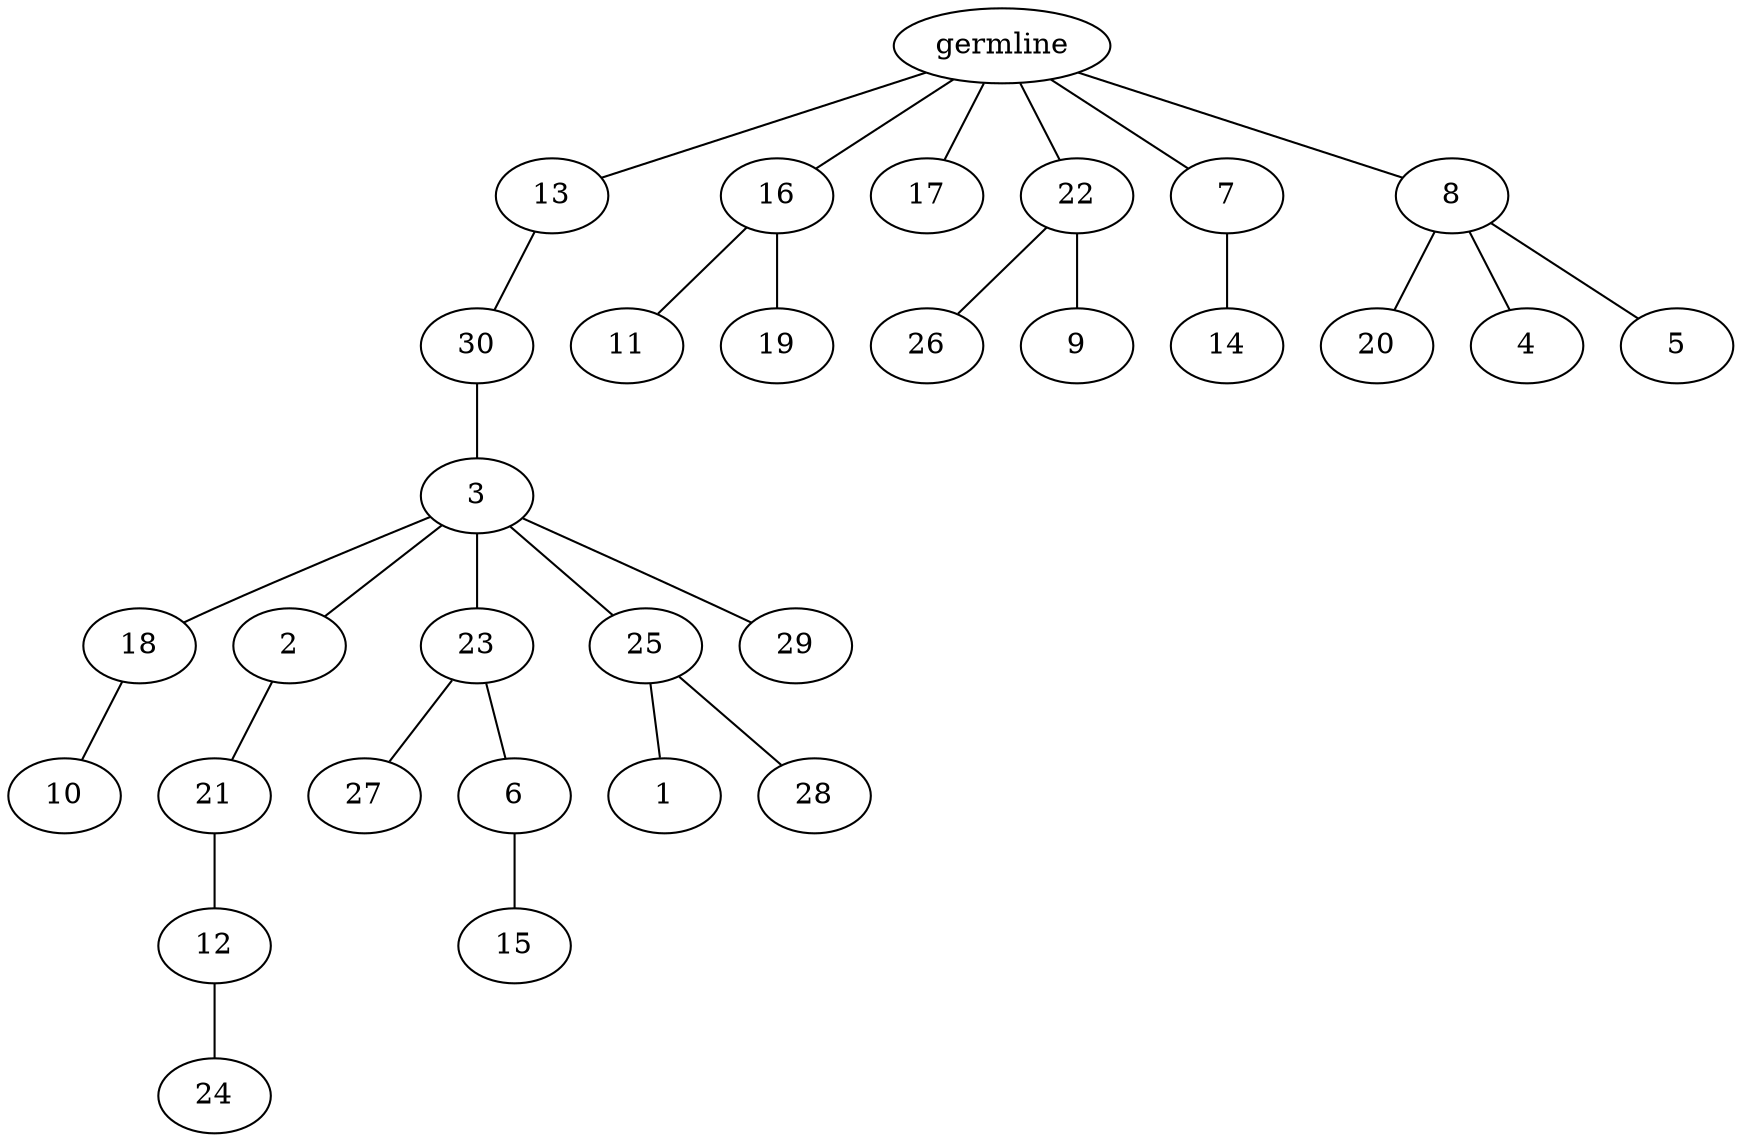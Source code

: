 graph tree {
    "140665829693616" [label="germline"];
    "140665821210464" [label="13"];
    "140665821211136" [label="30"];
    "140665821211328" [label="3"];
    "140665821211616" [label="18"];
    "140665821212192" [label="10"];
    "140665821211712" [label="2"];
    "140665821212528" [label="21"];
    "140665821266128" [label="12"];
    "140665820109792" [label="24"];
    "140665821211952" [label="23"];
    "140665821268144" [label="27"];
    "140665821267280" [label="6"];
    "140665821267568" [label="15"];
    "140665821212240" [label="25"];
    "140665821266032" [label="1"];
    "140665821265984" [label="28"];
    "140665821269488" [label="29"];
    "140665821211760" [label="16"];
    "140665821212048" [label="11"];
    "140665821211568" [label="19"];
    "140665821210704" [label="17"];
    "140665821269056" [label="22"];
    "140665821266416" [label="26"];
    "140665821267664" [label="9"];
    "140665821269968" [label="7"];
    "140665821267424" [label="14"];
    "140665821269584" [label="8"];
    "140665821268816" [label="20"];
    "140665821267904" [label="4"];
    "140665821269008" [label="5"];
    "140665829693616" -- "140665821210464";
    "140665829693616" -- "140665821211760";
    "140665829693616" -- "140665821210704";
    "140665829693616" -- "140665821269056";
    "140665829693616" -- "140665821269968";
    "140665829693616" -- "140665821269584";
    "140665821210464" -- "140665821211136";
    "140665821211136" -- "140665821211328";
    "140665821211328" -- "140665821211616";
    "140665821211328" -- "140665821211712";
    "140665821211328" -- "140665821211952";
    "140665821211328" -- "140665821212240";
    "140665821211328" -- "140665821269488";
    "140665821211616" -- "140665821212192";
    "140665821211712" -- "140665821212528";
    "140665821212528" -- "140665821266128";
    "140665821266128" -- "140665820109792";
    "140665821211952" -- "140665821268144";
    "140665821211952" -- "140665821267280";
    "140665821267280" -- "140665821267568";
    "140665821212240" -- "140665821266032";
    "140665821212240" -- "140665821265984";
    "140665821211760" -- "140665821212048";
    "140665821211760" -- "140665821211568";
    "140665821269056" -- "140665821266416";
    "140665821269056" -- "140665821267664";
    "140665821269968" -- "140665821267424";
    "140665821269584" -- "140665821268816";
    "140665821269584" -- "140665821267904";
    "140665821269584" -- "140665821269008";
}
